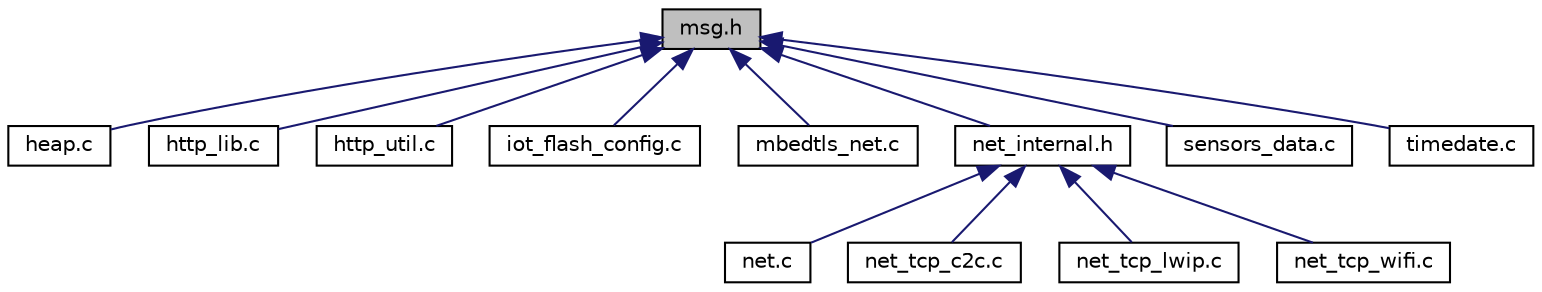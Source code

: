 digraph "msg.h"
{
 // LATEX_PDF_SIZE
  edge [fontname="Helvetica",fontsize="10",labelfontname="Helvetica",labelfontsize="10"];
  node [fontname="Helvetica",fontsize="10",shape=record];
  Node1 [label="msg.h",height=0.2,width=0.4,color="black", fillcolor="grey75", style="filled", fontcolor="black",tooltip="Trace message API."];
  Node1 -> Node2 [dir="back",color="midnightblue",fontsize="10",style="solid",fontname="Helvetica"];
  Node2 [label="heap.c",height=0.2,width=0.4,color="black", fillcolor="white", style="filled",URL="$heap_8c.html",tooltip="Heap check functions."];
  Node1 -> Node3 [dir="back",color="midnightblue",fontsize="10",style="solid",fontname="Helvetica"];
  Node3 [label="http_lib.c",height=0.2,width=0.4,color="black", fillcolor="white", style="filled",URL="$http__lib_8c.html",tooltip="HTTP Client library."];
  Node1 -> Node4 [dir="back",color="midnightblue",fontsize="10",style="solid",fontname="Helvetica"];
  Node4 [label="http_util.c",height=0.2,width=0.4,color="black", fillcolor="white", style="filled",URL="$http__util_8c.html",tooltip="Helper functions for building HTTP GET and POST requests, and stream reading."];
  Node1 -> Node5 [dir="back",color="midnightblue",fontsize="10",style="solid",fontname="Helvetica"];
  Node5 [label="iot_flash_config.c",height=0.2,width=0.4,color="black", fillcolor="white", style="filled",URL="$iot__flash__config_8c.html",tooltip="configuration in flash memory."];
  Node1 -> Node6 [dir="back",color="midnightblue",fontsize="10",style="solid",fontname="Helvetica"];
  Node6 [label="mbedtls_net.c",height=0.2,width=0.4,color="black", fillcolor="white", style="filled",URL="$mbedtls__net_8c.html",tooltip="Mbedtls network porting layer. Callbacks implementation."];
  Node1 -> Node7 [dir="back",color="midnightblue",fontsize="10",style="solid",fontname="Helvetica"];
  Node7 [label="net_internal.h",height=0.2,width=0.4,color="black", fillcolor="white", style="filled",URL="$net__internal_8h.html",tooltip="Network abstraction at transport layer level. Internal definitions."];
  Node7 -> Node8 [dir="back",color="midnightblue",fontsize="10",style="solid",fontname="Helvetica"];
  Node8 [label="net.c",height=0.2,width=0.4,color="black", fillcolor="white", style="filled",URL="$net_8c.html",tooltip="Network abstraction at transport layer level."];
  Node7 -> Node9 [dir="back",color="midnightblue",fontsize="10",style="solid",fontname="Helvetica"];
  Node9 [label="net_tcp_c2c.c",height=0.2,width=0.4,color="black", fillcolor="white", style="filled",URL="$net__tcp__c2c_8c.html",tooltip="Network abstraction at transport layer level. TCP implementation on ST C2C connectivity API."];
  Node7 -> Node10 [dir="back",color="midnightblue",fontsize="10",style="solid",fontname="Helvetica"];
  Node10 [label="net_tcp_lwip.c",height=0.2,width=0.4,color="black", fillcolor="white", style="filled",URL="$net__tcp__lwip_8c.html",tooltip="Network abstraction at transport layer level. TCP implementation on LwIP."];
  Node7 -> Node11 [dir="back",color="midnightblue",fontsize="10",style="solid",fontname="Helvetica"];
  Node11 [label="net_tcp_wifi.c",height=0.2,width=0.4,color="black", fillcolor="white", style="filled",URL="$net__tcp__wifi_8c.html",tooltip="Network abstraction at transport layer level. TCP implementation on ST WiFi connectivity API."];
  Node1 -> Node12 [dir="back",color="midnightblue",fontsize="10",style="solid",fontname="Helvetica"];
  Node12 [label="sensors_data.c",height=0.2,width=0.4,color="black", fillcolor="white", style="filled",URL="$sensors__data_8c.html",tooltip="Manage sensors of STM32L475 IoT board."];
  Node1 -> Node13 [dir="back",color="midnightblue",fontsize="10",style="solid",fontname="Helvetica"];
  Node13 [label="timedate.c",height=0.2,width=0.4,color="black", fillcolor="white", style="filled",URL="$timedate_8c.html",tooltip="Configuration of the RTC value."];
}
